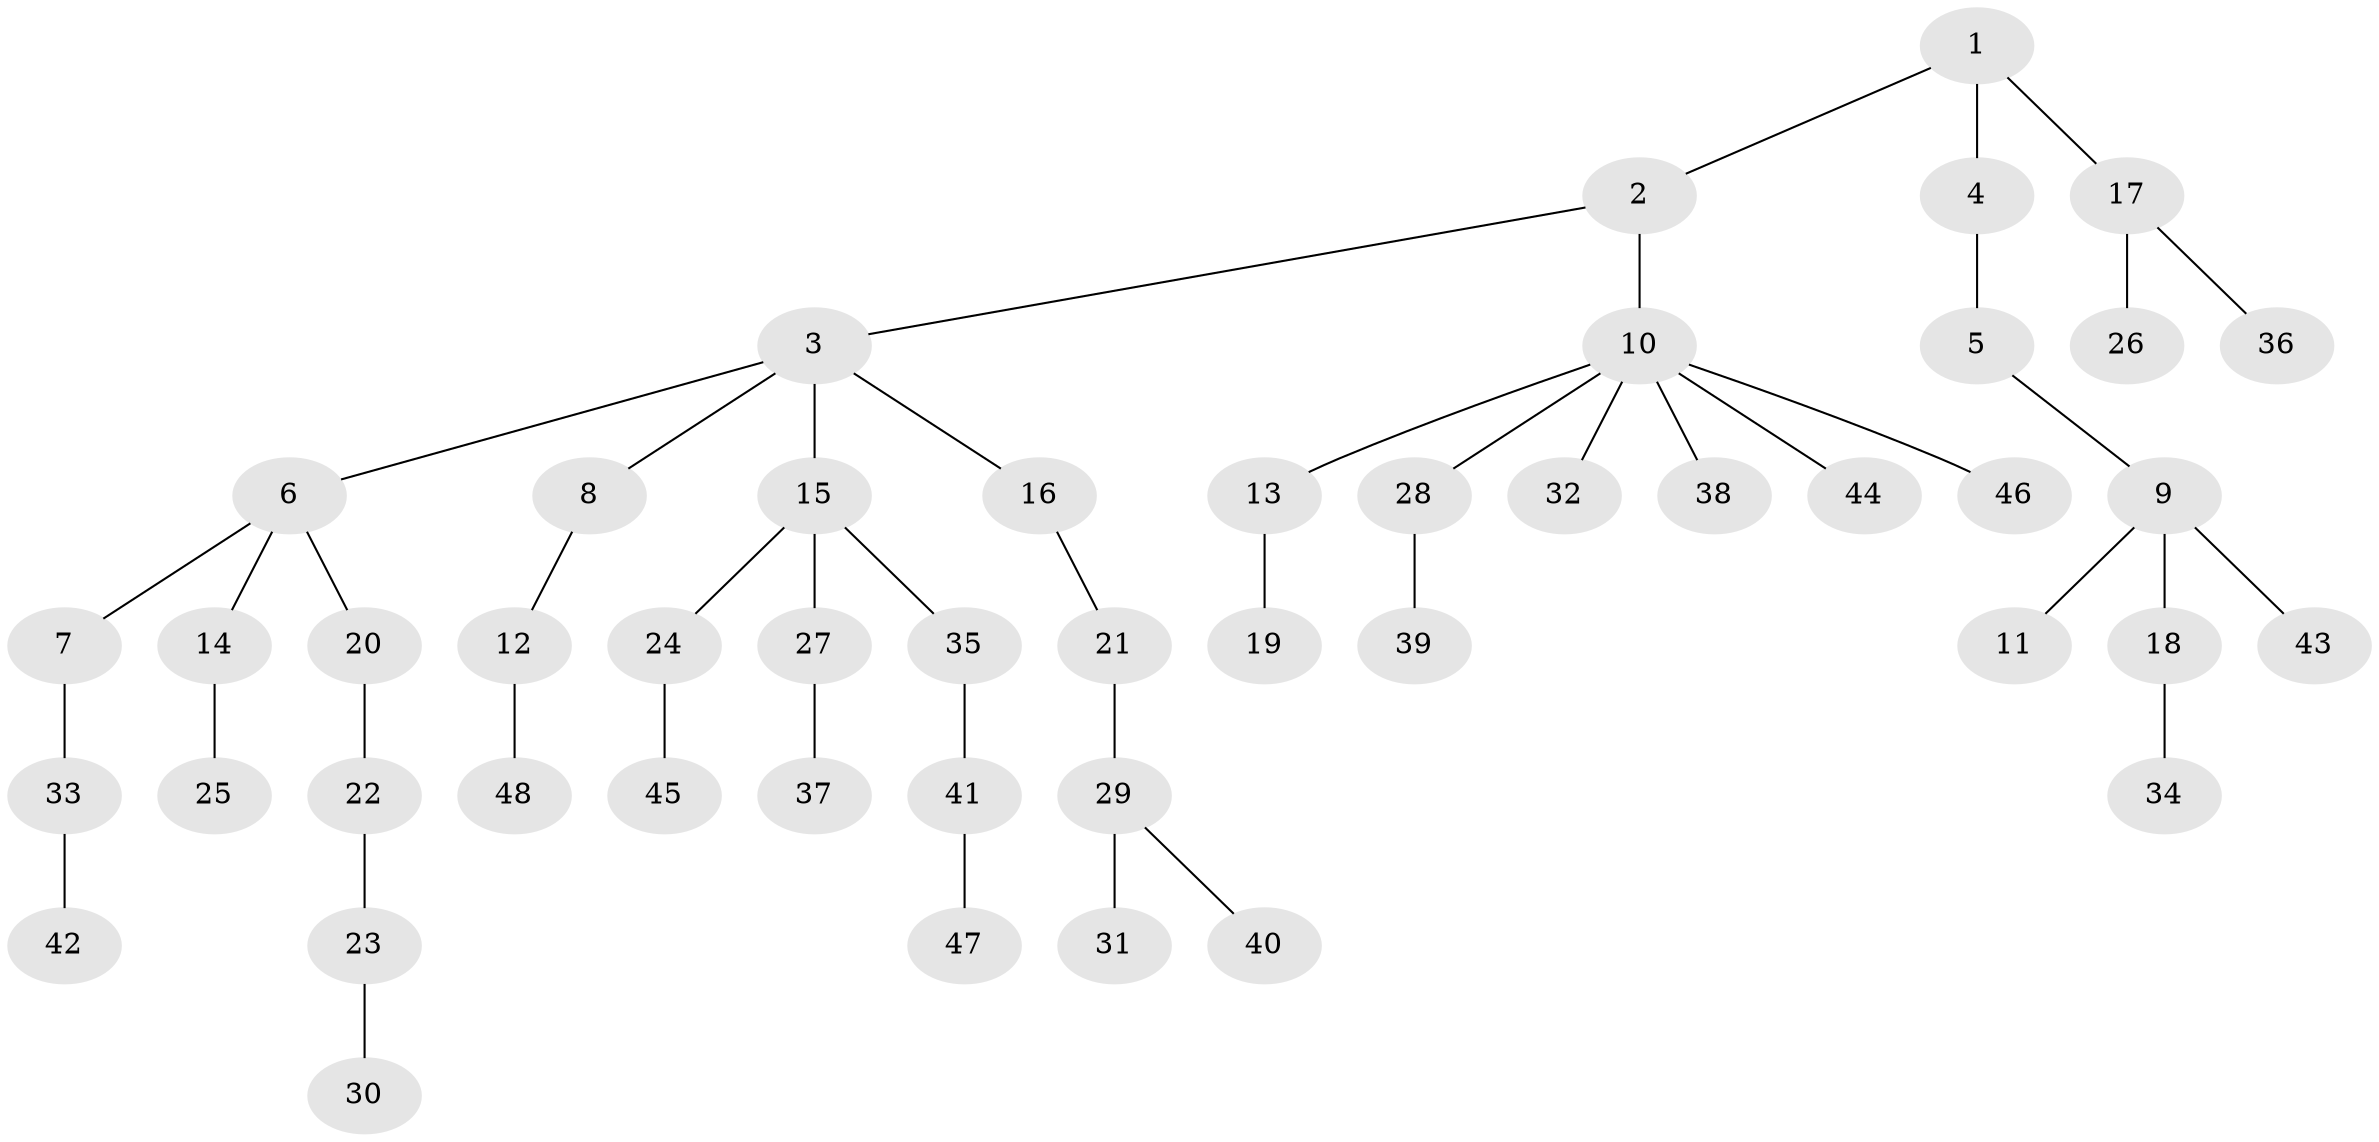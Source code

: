 // original degree distribution, {4: 0.06060606060606061, 3: 0.10606060606060606, 6: 0.015151515151515152, 2: 0.3333333333333333, 5: 0.015151515151515152, 8: 0.015151515151515152, 1: 0.45454545454545453}
// Generated by graph-tools (version 1.1) at 2025/51/03/04/25 22:51:55]
// undirected, 48 vertices, 47 edges
graph export_dot {
  node [color=gray90,style=filled];
  1;
  2;
  3;
  4;
  5;
  6;
  7;
  8;
  9;
  10;
  11;
  12;
  13;
  14;
  15;
  16;
  17;
  18;
  19;
  20;
  21;
  22;
  23;
  24;
  25;
  26;
  27;
  28;
  29;
  30;
  31;
  32;
  33;
  34;
  35;
  36;
  37;
  38;
  39;
  40;
  41;
  42;
  43;
  44;
  45;
  46;
  47;
  48;
  1 -- 2 [weight=1.0];
  1 -- 4 [weight=1.0];
  1 -- 17 [weight=1.0];
  2 -- 3 [weight=1.0];
  2 -- 10 [weight=1.0];
  3 -- 6 [weight=1.0];
  3 -- 8 [weight=1.0];
  3 -- 15 [weight=1.0];
  3 -- 16 [weight=1.0];
  4 -- 5 [weight=1.0];
  5 -- 9 [weight=1.0];
  6 -- 7 [weight=1.0];
  6 -- 14 [weight=1.0];
  6 -- 20 [weight=1.0];
  7 -- 33 [weight=1.0];
  8 -- 12 [weight=1.0];
  9 -- 11 [weight=1.0];
  9 -- 18 [weight=1.0];
  9 -- 43 [weight=1.0];
  10 -- 13 [weight=1.0];
  10 -- 28 [weight=1.0];
  10 -- 32 [weight=1.0];
  10 -- 38 [weight=1.0];
  10 -- 44 [weight=1.0];
  10 -- 46 [weight=1.0];
  12 -- 48 [weight=1.0];
  13 -- 19 [weight=1.0];
  14 -- 25 [weight=1.0];
  15 -- 24 [weight=1.0];
  15 -- 27 [weight=1.0];
  15 -- 35 [weight=1.0];
  16 -- 21 [weight=1.0];
  17 -- 26 [weight=1.0];
  17 -- 36 [weight=1.0];
  18 -- 34 [weight=1.0];
  20 -- 22 [weight=1.0];
  21 -- 29 [weight=1.0];
  22 -- 23 [weight=1.0];
  23 -- 30 [weight=1.0];
  24 -- 45 [weight=1.0];
  27 -- 37 [weight=1.0];
  28 -- 39 [weight=1.0];
  29 -- 31 [weight=1.0];
  29 -- 40 [weight=1.0];
  33 -- 42 [weight=1.0];
  35 -- 41 [weight=1.0];
  41 -- 47 [weight=1.0];
}
